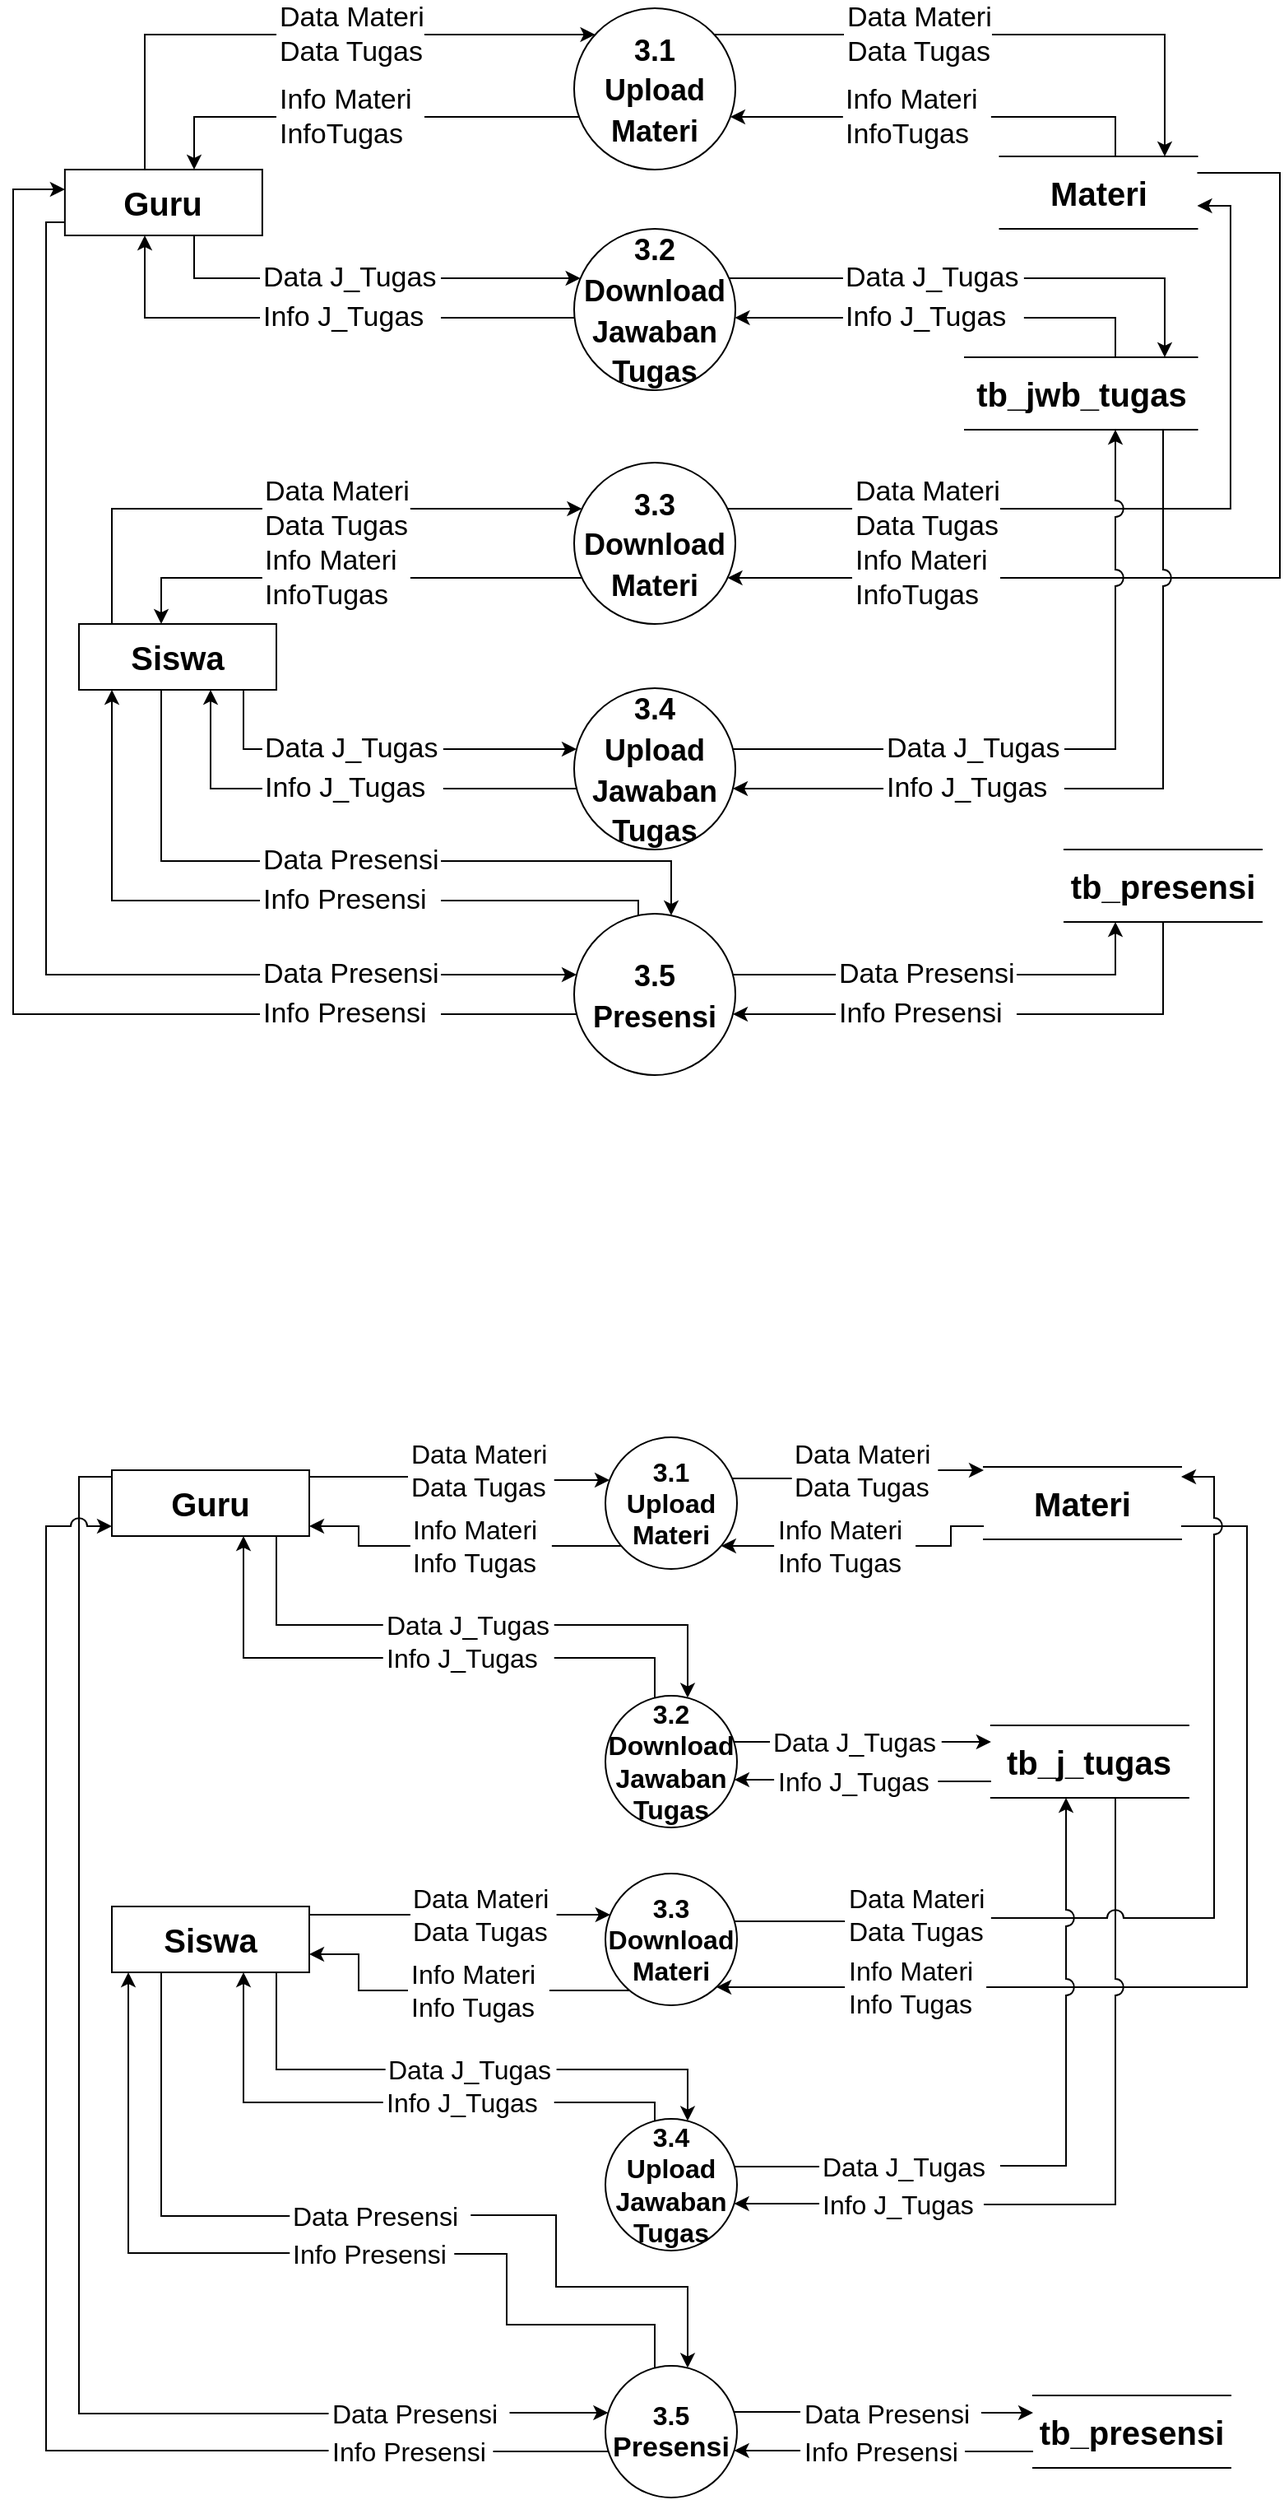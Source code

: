 <mxfile version="14.1.8" type="device"><diagram id="_2abCF6my7E3k3A9Crwq" name="Page-1"><mxGraphModel dx="2844" dy="-240" grid="1" gridSize="10" guides="1" tooltips="1" connect="1" arrows="1" fold="1" page="1" pageScale="1" pageWidth="1100" pageHeight="850" math="0" shadow="0"><root><mxCell id="0"/><mxCell id="1" parent="0"/><mxCell id="NS868EATc8DnrSCOBnmO-6" style="edgeStyle=orthogonalEdgeStyle;rounded=0;orthogonalLoop=1;jettySize=auto;html=1;endArrow=none;endFill=0;" edge="1" parent="1" source="fs54GwcbBL-ie05BqDMV-1" target="NS868EATc8DnrSCOBnmO-5"><mxGeometry relative="1" as="geometry"><Array as="points"><mxPoint x="240" y="1776"/></Array></mxGeometry></mxCell><mxCell id="NS868EATc8DnrSCOBnmO-12" style="edgeStyle=orthogonalEdgeStyle;rounded=0;orthogonalLoop=1;jettySize=auto;html=1;endArrow=none;endFill=0;" edge="1" parent="1" source="fs54GwcbBL-ie05BqDMV-1" target="NS868EATc8DnrSCOBnmO-11"><mxGeometry relative="1" as="geometry"><Array as="points"><mxPoint x="270" y="1924"/></Array></mxGeometry></mxCell><mxCell id="NS868EATc8DnrSCOBnmO-49" style="edgeStyle=orthogonalEdgeStyle;rounded=0;orthogonalLoop=1;jettySize=auto;html=1;endArrow=none;endFill=0;" edge="1" parent="1" source="fs54GwcbBL-ie05BqDMV-1" target="NS868EATc8DnrSCOBnmO-47"><mxGeometry relative="1" as="geometry"><Array as="points"><mxPoint x="180" y="1890"/><mxPoint x="180" y="2347"/></Array></mxGeometry></mxCell><mxCell id="fs54GwcbBL-ie05BqDMV-1" value="&lt;font style=&quot;font-size: 20px&quot;&gt;&lt;b&gt;Guru&lt;/b&gt;&lt;/font&gt;" style="rounded=0;whiteSpace=wrap;html=1;" parent="1" vertex="1"><mxGeometry x="191.44" y="1858" width="120" height="40" as="geometry"/></mxCell><mxCell id="NS868EATc8DnrSCOBnmO-37" style="edgeStyle=orthogonalEdgeStyle;rounded=0;orthogonalLoop=1;jettySize=auto;html=1;endArrow=none;endFill=0;" edge="1" parent="1" source="fs54GwcbBL-ie05BqDMV-2" target="NS868EATc8DnrSCOBnmO-35"><mxGeometry relative="1" as="geometry"><Array as="points"><mxPoint x="220" y="2064"/></Array></mxGeometry></mxCell><mxCell id="NS868EATc8DnrSCOBnmO-43" style="edgeStyle=orthogonalEdgeStyle;rounded=0;orthogonalLoop=1;jettySize=auto;html=1;endArrow=none;endFill=0;" edge="1" parent="1" source="fs54GwcbBL-ie05BqDMV-2" target="NS868EATc8DnrSCOBnmO-42"><mxGeometry relative="1" as="geometry"><Array as="points"><mxPoint x="300" y="2210"/></Array></mxGeometry></mxCell><mxCell id="NS868EATc8DnrSCOBnmO-71" style="edgeStyle=orthogonalEdgeStyle;rounded=0;jumpStyle=arc;jumpSize=10;orthogonalLoop=1;jettySize=auto;html=1;endArrow=none;endFill=0;" edge="1" parent="1" source="fs54GwcbBL-ie05BqDMV-2" target="NS868EATc8DnrSCOBnmO-69"><mxGeometry relative="1" as="geometry"><Array as="points"><mxPoint x="250" y="2278"/></Array></mxGeometry></mxCell><mxCell id="fs54GwcbBL-ie05BqDMV-2" value="&lt;font style=&quot;font-size: 20px&quot;&gt;&lt;b&gt;Siswa&lt;/b&gt;&lt;/font&gt;" style="rounded=0;whiteSpace=wrap;html=1;" parent="1" vertex="1"><mxGeometry x="200" y="2134" width="120" height="40" as="geometry"/></mxCell><mxCell id="NS868EATc8DnrSCOBnmO-21" style="edgeStyle=orthogonalEdgeStyle;rounded=0;orthogonalLoop=1;jettySize=auto;html=1;endArrow=none;endFill=0;" edge="1" parent="1" source="fs54GwcbBL-ie05BqDMV-3" target="NS868EATc8DnrSCOBnmO-18"><mxGeometry relative="1" as="geometry"><Array as="points"><mxPoint x="830" y="1826"/></Array></mxGeometry></mxCell><mxCell id="NS868EATc8DnrSCOBnmO-33" style="edgeStyle=orthogonalEdgeStyle;rounded=0;orthogonalLoop=1;jettySize=auto;html=1;endArrow=none;endFill=0;" edge="1" parent="1" source="fs54GwcbBL-ie05BqDMV-3" target="NS868EATc8DnrSCOBnmO-30"><mxGeometry relative="1" as="geometry"><Array as="points"><mxPoint x="930" y="1860"/><mxPoint x="930" y="2106"/></Array></mxGeometry></mxCell><mxCell id="fs54GwcbBL-ie05BqDMV-3" value="&lt;b&gt;Materi&lt;/b&gt;" style="shape=partialRectangle;whiteSpace=wrap;html=1;left=0;right=0;fillColor=none;fontSize=20;" parent="1" vertex="1"><mxGeometry x="759.75" y="1850" width="120" height="44" as="geometry"/></mxCell><mxCell id="NS868EATc8DnrSCOBnmO-61" style="edgeStyle=orthogonalEdgeStyle;rounded=0;orthogonalLoop=1;jettySize=auto;html=1;endArrow=none;endFill=0;" edge="1" parent="1" source="fs54GwcbBL-ie05BqDMV-4" target="NS868EATc8DnrSCOBnmO-55"><mxGeometry relative="1" as="geometry"><Array as="points"><mxPoint x="859" y="2371"/></Array></mxGeometry></mxCell><mxCell id="fs54GwcbBL-ie05BqDMV-4" value="&lt;b&gt;tb_presensi&lt;/b&gt;" style="shape=partialRectangle;whiteSpace=wrap;html=1;left=0;right=0;fillColor=none;fontSize=20;" parent="1" vertex="1"><mxGeometry x="798.99" y="2271" width="120" height="44" as="geometry"/></mxCell><mxCell id="NS868EATc8DnrSCOBnmO-27" style="edgeStyle=orthogonalEdgeStyle;rounded=0;orthogonalLoop=1;jettySize=auto;html=1;endArrow=none;endFill=0;" edge="1" parent="1" source="fs54GwcbBL-ie05BqDMV-5" target="NS868EATc8DnrSCOBnmO-24"><mxGeometry relative="1" as="geometry"><Array as="points"><mxPoint x="830" y="1948"/></Array></mxGeometry></mxCell><mxCell id="NS868EATc8DnrSCOBnmO-68" style="edgeStyle=orthogonalEdgeStyle;rounded=0;jumpStyle=arc;jumpSize=10;orthogonalLoop=1;jettySize=auto;html=1;endArrow=none;endFill=0;" edge="1" parent="1" source="fs54GwcbBL-ie05BqDMV-5" target="NS868EATc8DnrSCOBnmO-64"><mxGeometry relative="1" as="geometry"><Array as="points"><mxPoint x="859" y="2234"/></Array></mxGeometry></mxCell><mxCell id="fs54GwcbBL-ie05BqDMV-5" value="&lt;b&gt;tb_jwb_tugas&lt;/b&gt;" style="shape=partialRectangle;whiteSpace=wrap;html=1;left=0;right=0;fillColor=none;fontSize=20;" parent="1" vertex="1"><mxGeometry x="738.5" y="1972" width="141.25" height="44" as="geometry"/></mxCell><mxCell id="NS868EATc8DnrSCOBnmO-9" style="edgeStyle=orthogonalEdgeStyle;rounded=0;orthogonalLoop=1;jettySize=auto;html=1;endArrow=none;endFill=0;" edge="1" parent="1" source="fs54GwcbBL-ie05BqDMV-7" target="NS868EATc8DnrSCOBnmO-8"><mxGeometry relative="1" as="geometry"><Array as="points"><mxPoint x="480" y="1826"/><mxPoint x="480" y="1826"/></Array></mxGeometry></mxCell><mxCell id="NS868EATc8DnrSCOBnmO-19" style="edgeStyle=orthogonalEdgeStyle;rounded=0;orthogonalLoop=1;jettySize=auto;html=1;endArrow=none;endFill=0;" edge="1" parent="1" source="fs54GwcbBL-ie05BqDMV-7" target="NS868EATc8DnrSCOBnmO-17"><mxGeometry relative="1" as="geometry"><Array as="points"><mxPoint x="610" y="1776"/><mxPoint x="610" y="1776"/></Array></mxGeometry></mxCell><mxCell id="fs54GwcbBL-ie05BqDMV-7" value="&lt;font style=&quot;font-size: 18px&quot;&gt;&lt;b&gt;3.1&lt;br&gt;Upload Materi&lt;/b&gt;&lt;br&gt;&lt;/font&gt;" style="ellipse;whiteSpace=wrap;html=1;aspect=fixed;fontSize=20;" parent="1" vertex="1"><mxGeometry x="501" y="1760" width="98" height="98" as="geometry"/></mxCell><mxCell id="zsSIS-8mknMQ_jnwocei-49" style="edgeStyle=orthogonalEdgeStyle;rounded=0;orthogonalLoop=1;jettySize=auto;html=1;endArrow=none;endFill=0;" parent="1" source="zsSIS-8mknMQ_jnwocei-2" target="zsSIS-8mknMQ_jnwocei-47" edge="1"><mxGeometry relative="1" as="geometry"><Array as="points"><mxPoint x="370" y="2652"/><mxPoint x="370" y="2652"/></Array></mxGeometry></mxCell><mxCell id="zsSIS-8mknMQ_jnwocei-65" style="edgeStyle=orthogonalEdgeStyle;rounded=0;orthogonalLoop=1;jettySize=auto;html=1;endArrow=none;endFill=0;" parent="1" source="zsSIS-8mknMQ_jnwocei-2" target="zsSIS-8mknMQ_jnwocei-63" edge="1"><mxGeometry relative="1" as="geometry"><Array as="points"><mxPoint x="320" y="2742"/></Array></mxGeometry></mxCell><mxCell id="zsSIS-8mknMQ_jnwocei-109" style="edgeStyle=orthogonalEdgeStyle;rounded=0;jumpStyle=arc;jumpSize=10;orthogonalLoop=1;jettySize=auto;html=1;endArrow=none;endFill=0;" parent="1" source="zsSIS-8mknMQ_jnwocei-2" target="zsSIS-8mknMQ_jnwocei-104" edge="1"><mxGeometry relative="1" as="geometry"><Array as="points"><mxPoint x="200" y="2652"/><mxPoint x="200" y="3221"/></Array></mxGeometry></mxCell><mxCell id="zsSIS-8mknMQ_jnwocei-2" value="&lt;font style=&quot;font-size: 20px&quot;&gt;&lt;b&gt;Guru&lt;/b&gt;&lt;/font&gt;" style="rounded=0;whiteSpace=wrap;html=1;" parent="1" vertex="1"><mxGeometry x="220" y="2648" width="120" height="40" as="geometry"/></mxCell><mxCell id="zsSIS-8mknMQ_jnwocei-73" style="edgeStyle=orthogonalEdgeStyle;rounded=0;orthogonalLoop=1;jettySize=auto;html=1;endArrow=none;endFill=0;" parent="1" source="zsSIS-8mknMQ_jnwocei-4" target="zsSIS-8mknMQ_jnwocei-71" edge="1"><mxGeometry relative="1" as="geometry"><Array as="points"><mxPoint x="370" y="2918"/><mxPoint x="370" y="2918"/></Array></mxGeometry></mxCell><mxCell id="zsSIS-8mknMQ_jnwocei-82" style="edgeStyle=orthogonalEdgeStyle;rounded=0;orthogonalLoop=1;jettySize=auto;html=1;endArrow=none;endFill=0;" parent="1" source="zsSIS-8mknMQ_jnwocei-4" target="zsSIS-8mknMQ_jnwocei-80" edge="1"><mxGeometry relative="1" as="geometry"><Array as="points"><mxPoint x="320" y="3012"/></Array></mxGeometry></mxCell><mxCell id="zsSIS-8mknMQ_jnwocei-102" style="edgeStyle=orthogonalEdgeStyle;rounded=0;jumpStyle=arc;jumpSize=10;orthogonalLoop=1;jettySize=auto;html=1;endArrow=none;endFill=0;" parent="1" source="zsSIS-8mknMQ_jnwocei-4" target="zsSIS-8mknMQ_jnwocei-35" edge="1"><mxGeometry relative="1" as="geometry"><Array as="points"><mxPoint x="250" y="3101"/></Array></mxGeometry></mxCell><mxCell id="zsSIS-8mknMQ_jnwocei-4" value="&lt;font style=&quot;font-size: 20px&quot;&gt;&lt;b&gt;Siswa&lt;/b&gt;&lt;/font&gt;" style="rounded=0;whiteSpace=wrap;html=1;" parent="1" vertex="1"><mxGeometry x="220" y="2913" width="120" height="40" as="geometry"/></mxCell><mxCell id="zsSIS-8mknMQ_jnwocei-57" style="edgeStyle=orthogonalEdgeStyle;rounded=0;orthogonalLoop=1;jettySize=auto;html=1;endArrow=none;endFill=0;" parent="1" source="zsSIS-8mknMQ_jnwocei-6" target="zsSIS-8mknMQ_jnwocei-54" edge="1"><mxGeometry relative="1" as="geometry"><Array as="points"><mxPoint x="730" y="2682"/><mxPoint x="730" y="2694"/></Array></mxGeometry></mxCell><mxCell id="zsSIS-8mknMQ_jnwocei-89" style="edgeStyle=orthogonalEdgeStyle;rounded=0;jumpStyle=arc;orthogonalLoop=1;jettySize=auto;html=1;endArrow=none;endFill=0;" parent="1" source="zsSIS-8mknMQ_jnwocei-6" target="zsSIS-8mknMQ_jnwocei-79" edge="1"><mxGeometry relative="1" as="geometry"><Array as="points"><mxPoint x="910" y="2682"/><mxPoint x="910" y="2962"/></Array></mxGeometry></mxCell><mxCell id="zsSIS-8mknMQ_jnwocei-6" value="&lt;b&gt;Materi&lt;/b&gt;" style="shape=partialRectangle;whiteSpace=wrap;html=1;left=0;right=0;fillColor=none;fontSize=20;" parent="1" vertex="1"><mxGeometry x="750" y="2646" width="120" height="44" as="geometry"/></mxCell><mxCell id="zsSIS-8mknMQ_jnwocei-115" style="edgeStyle=orthogonalEdgeStyle;rounded=0;jumpStyle=arc;jumpSize=10;orthogonalLoop=1;jettySize=auto;html=1;endArrow=none;endFill=0;" parent="1" source="zsSIS-8mknMQ_jnwocei-7" target="zsSIS-8mknMQ_jnwocei-112" edge="1"><mxGeometry relative="1" as="geometry"><Array as="points"><mxPoint x="770" y="3244"/><mxPoint x="770" y="3244"/></Array></mxGeometry></mxCell><mxCell id="zsSIS-8mknMQ_jnwocei-7" value="&lt;b&gt;tb_presensi&lt;/b&gt;" style="shape=partialRectangle;whiteSpace=wrap;html=1;left=0;right=0;fillColor=none;fontSize=20;" parent="1" vertex="1"><mxGeometry x="780" y="3210" width="120" height="44" as="geometry"/></mxCell><mxCell id="zsSIS-8mknMQ_jnwocei-70" style="edgeStyle=orthogonalEdgeStyle;rounded=0;orthogonalLoop=1;jettySize=auto;html=1;endArrow=none;endFill=0;" parent="1" source="zsSIS-8mknMQ_jnwocei-9" target="zsSIS-8mknMQ_jnwocei-37" edge="1"><mxGeometry relative="1" as="geometry"><Array as="points"><mxPoint x="750" y="2837"/><mxPoint x="750" y="2837"/></Array></mxGeometry></mxCell><mxCell id="zsSIS-8mknMQ_jnwocei-96" style="edgeStyle=orthogonalEdgeStyle;rounded=0;jumpStyle=arc;orthogonalLoop=1;jettySize=auto;html=1;jumpSize=10;endArrow=none;endFill=0;" parent="1" source="zsSIS-8mknMQ_jnwocei-9" target="zsSIS-8mknMQ_jnwocei-91" edge="1"><mxGeometry relative="1" as="geometry"><Array as="points"><mxPoint x="830" y="3094"/></Array></mxGeometry></mxCell><mxCell id="zsSIS-8mknMQ_jnwocei-9" value="&lt;b&gt;tb_j_tugas&lt;/b&gt;" style="shape=partialRectangle;whiteSpace=wrap;html=1;left=0;right=0;fillColor=none;fontSize=20;" parent="1" vertex="1"><mxGeometry x="754.43" y="2803" width="120" height="44" as="geometry"/></mxCell><mxCell id="zsSIS-8mknMQ_jnwocei-60" style="edgeStyle=orthogonalEdgeStyle;rounded=0;orthogonalLoop=1;jettySize=auto;html=1;" parent="1" source="zsSIS-8mknMQ_jnwocei-27" target="zsSIS-8mknMQ_jnwocei-9" edge="1"><mxGeometry relative="1" as="geometry"><Array as="points"><mxPoint x="750" y="2813"/><mxPoint x="750" y="2813"/></Array></mxGeometry></mxCell><mxCell id="zsSIS-8mknMQ_jnwocei-27" value="&lt;font style=&quot;font-size: 16px&quot;&gt;Data J_Tugas&lt;br&gt;&lt;/font&gt;" style="text;html=1;strokeColor=none;fillColor=none;align=left;verticalAlign=middle;whiteSpace=wrap;rounded=0;" parent="1" vertex="1"><mxGeometry x="620.37" y="2803" width="104" height="20" as="geometry"/></mxCell><mxCell id="zsSIS-8mknMQ_jnwocei-103" style="edgeStyle=orthogonalEdgeStyle;rounded=0;jumpStyle=arc;jumpSize=10;orthogonalLoop=1;jettySize=auto;html=1;" parent="1" source="zsSIS-8mknMQ_jnwocei-30" target="zsSIS-8mknMQ_jnwocei-4" edge="1"><mxGeometry relative="1" as="geometry"><Array as="points"><mxPoint x="230" y="3124"/></Array></mxGeometry></mxCell><mxCell id="zsSIS-8mknMQ_jnwocei-30" value="&lt;font style=&quot;font-size: 16px&quot;&gt;Info Presensi&lt;br&gt;&lt;/font&gt;" style="text;html=1;strokeColor=none;fillColor=none;align=left;verticalAlign=middle;whiteSpace=wrap;rounded=0;" parent="1" vertex="1"><mxGeometry x="328.13" y="3108.5" width="100" height="30" as="geometry"/></mxCell><mxCell id="zsSIS-8mknMQ_jnwocei-98" style="edgeStyle=orthogonalEdgeStyle;rounded=0;jumpStyle=arc;jumpSize=10;orthogonalLoop=1;jettySize=auto;html=1;" parent="1" source="zsSIS-8mknMQ_jnwocei-35" target="zsSIS-8mknMQ_jnwocei-46" edge="1"><mxGeometry relative="1" as="geometry"><Array as="points"><mxPoint x="490" y="3101"/><mxPoint x="490" y="3144"/><mxPoint x="570" y="3144"/></Array></mxGeometry></mxCell><mxCell id="zsSIS-8mknMQ_jnwocei-35" value="&lt;font style=&quot;font-size: 16px&quot;&gt;Data Presensi&lt;br&gt;&lt;/font&gt;" style="text;html=1;strokeColor=none;fillColor=none;align=left;verticalAlign=middle;whiteSpace=wrap;rounded=0;" parent="1" vertex="1"><mxGeometry x="328.13" y="3085.5" width="110" height="30" as="geometry"/></mxCell><mxCell id="zsSIS-8mknMQ_jnwocei-69" style="edgeStyle=orthogonalEdgeStyle;rounded=0;orthogonalLoop=1;jettySize=auto;html=1;" parent="1" source="zsSIS-8mknMQ_jnwocei-37" target="zsSIS-8mknMQ_jnwocei-43" edge="1"><mxGeometry relative="1" as="geometry"><Array as="points"><mxPoint x="620" y="2836"/><mxPoint x="620" y="2836"/></Array></mxGeometry></mxCell><mxCell id="zsSIS-8mknMQ_jnwocei-37" value="&lt;font style=&quot;font-size: 16px&quot;&gt;Info J_Tugas&lt;br&gt;&lt;/font&gt;" style="text;html=1;strokeColor=none;fillColor=none;align=left;verticalAlign=middle;whiteSpace=wrap;rounded=0;" parent="1" vertex="1"><mxGeometry x="622.56" y="2827" width="99.63" height="20" as="geometry"/></mxCell><mxCell id="zsSIS-8mknMQ_jnwocei-51" style="edgeStyle=orthogonalEdgeStyle;rounded=0;orthogonalLoop=1;jettySize=auto;html=1;endArrow=none;endFill=0;" parent="1" source="zsSIS-8mknMQ_jnwocei-39" target="zsSIS-8mknMQ_jnwocei-48" edge="1"><mxGeometry relative="1" as="geometry"><Array as="points"><mxPoint x="500" y="2694"/><mxPoint x="500" y="2694"/></Array></mxGeometry></mxCell><mxCell id="zsSIS-8mknMQ_jnwocei-55" style="edgeStyle=orthogonalEdgeStyle;rounded=0;orthogonalLoop=1;jettySize=auto;html=1;endArrow=none;endFill=0;" parent="1" source="zsSIS-8mknMQ_jnwocei-39" target="zsSIS-8mknMQ_jnwocei-53" edge="1"><mxGeometry relative="1" as="geometry"><Array as="points"><mxPoint x="630" y="2653"/><mxPoint x="630" y="2653"/></Array></mxGeometry></mxCell><mxCell id="zsSIS-8mknMQ_jnwocei-39" value="&lt;span style=&quot;font-size: 16px&quot;&gt;&lt;b&gt;3.1&lt;br&gt;Upload&lt;br&gt;Materi&lt;/b&gt;&lt;/span&gt;" style="ellipse;whiteSpace=wrap;html=1;aspect=fixed;" parent="1" vertex="1"><mxGeometry x="520" y="2628" width="80" height="80" as="geometry"/></mxCell><mxCell id="zsSIS-8mknMQ_jnwocei-59" style="edgeStyle=orthogonalEdgeStyle;rounded=0;orthogonalLoop=1;jettySize=auto;html=1;endArrow=none;endFill=0;" parent="1" source="zsSIS-8mknMQ_jnwocei-43" target="zsSIS-8mknMQ_jnwocei-27" edge="1"><mxGeometry relative="1" as="geometry"><Array as="points"><mxPoint x="620" y="2813"/><mxPoint x="620" y="2813"/></Array></mxGeometry></mxCell><mxCell id="zsSIS-8mknMQ_jnwocei-67" style="edgeStyle=orthogonalEdgeStyle;rounded=0;orthogonalLoop=1;jettySize=auto;html=1;endArrow=none;endFill=0;" parent="1" source="zsSIS-8mknMQ_jnwocei-43" target="zsSIS-8mknMQ_jnwocei-64" edge="1"><mxGeometry relative="1" as="geometry"><Array as="points"><mxPoint x="550" y="2762"/></Array></mxGeometry></mxCell><mxCell id="zsSIS-8mknMQ_jnwocei-43" value="&lt;span style=&quot;font-size: 16px&quot;&gt;&lt;b&gt;3.2&lt;br&gt;Download Jawaban Tugas&lt;br&gt;&lt;/b&gt;&lt;/span&gt;" style="ellipse;whiteSpace=wrap;html=1;aspect=fixed;" parent="1" vertex="1"><mxGeometry x="520" y="2785" width="80" height="80" as="geometry"/></mxCell><mxCell id="zsSIS-8mknMQ_jnwocei-76" style="edgeStyle=orthogonalEdgeStyle;rounded=0;orthogonalLoop=1;jettySize=auto;html=1;endArrow=none;endFill=0;" parent="1" source="zsSIS-8mknMQ_jnwocei-44" target="zsSIS-8mknMQ_jnwocei-72" edge="1"><mxGeometry relative="1" as="geometry"><Array as="points"><mxPoint x="510" y="2964"/><mxPoint x="510" y="2964"/></Array></mxGeometry></mxCell><mxCell id="zsSIS-8mknMQ_jnwocei-86" style="edgeStyle=orthogonalEdgeStyle;rounded=0;orthogonalLoop=1;jettySize=auto;html=1;jumpStyle=arc;endArrow=none;endFill=0;" parent="1" source="zsSIS-8mknMQ_jnwocei-44" target="zsSIS-8mknMQ_jnwocei-78" edge="1"><mxGeometry relative="1" as="geometry"><Array as="points"><mxPoint x="630" y="2922"/><mxPoint x="630" y="2922"/></Array></mxGeometry></mxCell><mxCell id="zsSIS-8mknMQ_jnwocei-44" value="&lt;span style=&quot;font-size: 16px&quot;&gt;&lt;b&gt;3.3&lt;br&gt;Download&lt;br&gt;Materi&lt;/b&gt;&lt;/span&gt;" style="ellipse;whiteSpace=wrap;html=1;aspect=fixed;" parent="1" vertex="1"><mxGeometry x="520" y="2893" width="80" height="80" as="geometry"/></mxCell><mxCell id="zsSIS-8mknMQ_jnwocei-84" style="edgeStyle=orthogonalEdgeStyle;rounded=0;orthogonalLoop=1;jettySize=auto;html=1;endArrow=none;endFill=0;" parent="1" source="zsSIS-8mknMQ_jnwocei-45" target="zsSIS-8mknMQ_jnwocei-81" edge="1"><mxGeometry relative="1" as="geometry"><Array as="points"><mxPoint x="550" y="3032"/></Array></mxGeometry></mxCell><mxCell id="zsSIS-8mknMQ_jnwocei-93" style="edgeStyle=orthogonalEdgeStyle;rounded=0;jumpStyle=arc;orthogonalLoop=1;jettySize=auto;html=1;endArrow=none;endFill=0;" parent="1" source="zsSIS-8mknMQ_jnwocei-45" target="zsSIS-8mknMQ_jnwocei-90" edge="1"><mxGeometry relative="1" as="geometry"><Array as="points"><mxPoint x="610" y="3071"/><mxPoint x="610" y="3071"/></Array></mxGeometry></mxCell><mxCell id="zsSIS-8mknMQ_jnwocei-45" value="&lt;span style=&quot;font-size: 16px&quot;&gt;&lt;b&gt;3.4&lt;br&gt;Upload Jawaban Tugas&lt;br&gt;&lt;/b&gt;&lt;/span&gt;" style="ellipse;whiteSpace=wrap;html=1;aspect=fixed;" parent="1" vertex="1"><mxGeometry x="520" y="3042" width="80" height="80" as="geometry"/></mxCell><mxCell id="zsSIS-8mknMQ_jnwocei-97" style="edgeStyle=orthogonalEdgeStyle;rounded=0;jumpStyle=arc;jumpSize=10;orthogonalLoop=1;jettySize=auto;html=1;endArrow=none;endFill=0;" parent="1" source="zsSIS-8mknMQ_jnwocei-46" target="zsSIS-8mknMQ_jnwocei-30" edge="1"><mxGeometry relative="1" as="geometry"><Array as="points"><mxPoint x="550" y="3167"/><mxPoint x="460" y="3167"/><mxPoint x="460" y="3124"/></Array></mxGeometry></mxCell><mxCell id="zsSIS-8mknMQ_jnwocei-107" style="edgeStyle=orthogonalEdgeStyle;rounded=0;jumpStyle=arc;jumpSize=10;orthogonalLoop=1;jettySize=auto;html=1;endArrow=none;endFill=0;" parent="1" source="zsSIS-8mknMQ_jnwocei-46" target="zsSIS-8mknMQ_jnwocei-105" edge="1"><mxGeometry relative="1" as="geometry"><Array as="points"><mxPoint x="500" y="3244"/><mxPoint x="500" y="3244"/></Array></mxGeometry></mxCell><mxCell id="zsSIS-8mknMQ_jnwocei-113" style="edgeStyle=orthogonalEdgeStyle;rounded=0;jumpStyle=arc;jumpSize=10;orthogonalLoop=1;jettySize=auto;html=1;endArrow=none;endFill=0;" parent="1" source="zsSIS-8mknMQ_jnwocei-46" target="zsSIS-8mknMQ_jnwocei-111" edge="1"><mxGeometry relative="1" as="geometry"><Array as="points"><mxPoint x="610" y="3220"/><mxPoint x="610" y="3220"/></Array></mxGeometry></mxCell><mxCell id="zsSIS-8mknMQ_jnwocei-46" value="&lt;b&gt;&lt;span style=&quot;font-size: 16px&quot;&gt;3.5&lt;/span&gt;&lt;br&gt;&lt;font style=&quot;font-size: 17px&quot;&gt;Presensi&lt;/font&gt;&lt;br&gt;&lt;/b&gt;" style="ellipse;whiteSpace=wrap;html=1;aspect=fixed;" parent="1" vertex="1"><mxGeometry x="520" y="3192" width="80" height="80" as="geometry"/></mxCell><mxCell id="zsSIS-8mknMQ_jnwocei-50" style="edgeStyle=orthogonalEdgeStyle;rounded=0;orthogonalLoop=1;jettySize=auto;html=1;" parent="1" source="zsSIS-8mknMQ_jnwocei-47" target="zsSIS-8mknMQ_jnwocei-39" edge="1"><mxGeometry relative="1" as="geometry"><Array as="points"><mxPoint x="500" y="2654"/><mxPoint x="500" y="2654"/></Array></mxGeometry></mxCell><mxCell id="zsSIS-8mknMQ_jnwocei-47" value="&lt;font style=&quot;font-size: 16px&quot;&gt;Data Materi&lt;br&gt;Data Tugas&lt;br&gt;&lt;/font&gt;" style="text;html=1;strokeColor=none;fillColor=none;align=left;verticalAlign=middle;whiteSpace=wrap;rounded=0;" parent="1" vertex="1"><mxGeometry x="400" y="2628" width="88.87" height="40" as="geometry"/></mxCell><mxCell id="zsSIS-8mknMQ_jnwocei-52" style="edgeStyle=orthogonalEdgeStyle;rounded=0;orthogonalLoop=1;jettySize=auto;html=1;" parent="1" source="zsSIS-8mknMQ_jnwocei-48" target="zsSIS-8mknMQ_jnwocei-2" edge="1"><mxGeometry relative="1" as="geometry"><Array as="points"><mxPoint x="370" y="2694"/><mxPoint x="370" y="2682"/></Array></mxGeometry></mxCell><mxCell id="zsSIS-8mknMQ_jnwocei-48" value="&lt;font style=&quot;font-size: 16px&quot;&gt;Info Materi&lt;br&gt;Info&amp;nbsp;Tugas&lt;br&gt;&lt;/font&gt;" style="text;html=1;strokeColor=none;fillColor=none;align=left;verticalAlign=middle;whiteSpace=wrap;rounded=0;" parent="1" vertex="1"><mxGeometry x="401.44" y="2674" width="86" height="40" as="geometry"/></mxCell><mxCell id="zsSIS-8mknMQ_jnwocei-56" style="edgeStyle=orthogonalEdgeStyle;rounded=0;orthogonalLoop=1;jettySize=auto;html=1;" parent="1" source="zsSIS-8mknMQ_jnwocei-53" target="zsSIS-8mknMQ_jnwocei-6" edge="1"><mxGeometry relative="1" as="geometry"><Array as="points"><mxPoint x="750" y="2653"/><mxPoint x="750" y="2653"/></Array></mxGeometry></mxCell><mxCell id="zsSIS-8mknMQ_jnwocei-53" value="&lt;font style=&quot;font-size: 16px&quot;&gt;Data Materi&lt;br&gt;Data Tugas&lt;br&gt;&lt;/font&gt;" style="text;html=1;strokeColor=none;fillColor=none;align=left;verticalAlign=middle;whiteSpace=wrap;rounded=0;" parent="1" vertex="1"><mxGeometry x="633.32" y="2628" width="88.87" height="40" as="geometry"/></mxCell><mxCell id="zsSIS-8mknMQ_jnwocei-58" style="edgeStyle=orthogonalEdgeStyle;rounded=0;orthogonalLoop=1;jettySize=auto;html=1;" parent="1" source="zsSIS-8mknMQ_jnwocei-54" target="zsSIS-8mknMQ_jnwocei-39" edge="1"><mxGeometry relative="1" as="geometry"><Array as="points"><mxPoint x="620" y="2694"/><mxPoint x="620" y="2694"/></Array></mxGeometry></mxCell><mxCell id="zsSIS-8mknMQ_jnwocei-54" value="&lt;font style=&quot;font-size: 16px&quot;&gt;Info Materi&lt;br&gt;Info&amp;nbsp;Tugas&lt;br&gt;&lt;/font&gt;" style="text;html=1;strokeColor=none;fillColor=none;align=left;verticalAlign=middle;whiteSpace=wrap;rounded=0;" parent="1" vertex="1"><mxGeometry x="622.56" y="2674" width="86" height="40" as="geometry"/></mxCell><mxCell id="zsSIS-8mknMQ_jnwocei-66" style="edgeStyle=orthogonalEdgeStyle;rounded=0;orthogonalLoop=1;jettySize=auto;html=1;" parent="1" source="zsSIS-8mknMQ_jnwocei-63" target="zsSIS-8mknMQ_jnwocei-43" edge="1"><mxGeometry relative="1" as="geometry"><Array as="points"><mxPoint x="570" y="2742"/></Array></mxGeometry></mxCell><mxCell id="zsSIS-8mknMQ_jnwocei-63" value="&lt;font style=&quot;font-size: 16px&quot;&gt;Data J_Tugas&lt;br&gt;&lt;/font&gt;" style="text;html=1;strokeColor=none;fillColor=none;align=left;verticalAlign=middle;whiteSpace=wrap;rounded=0;" parent="1" vertex="1"><mxGeometry x="384.87" y="2732" width="104" height="20" as="geometry"/></mxCell><mxCell id="zsSIS-8mknMQ_jnwocei-68" style="edgeStyle=orthogonalEdgeStyle;rounded=0;orthogonalLoop=1;jettySize=auto;html=1;" parent="1" source="zsSIS-8mknMQ_jnwocei-64" target="zsSIS-8mknMQ_jnwocei-2" edge="1"><mxGeometry relative="1" as="geometry"><Array as="points"><mxPoint x="300" y="2762"/></Array></mxGeometry></mxCell><mxCell id="zsSIS-8mknMQ_jnwocei-64" value="&lt;font style=&quot;font-size: 16px&quot;&gt;Info J_Tugas&lt;br&gt;&lt;/font&gt;" style="text;html=1;strokeColor=none;fillColor=none;align=left;verticalAlign=middle;whiteSpace=wrap;rounded=0;" parent="1" vertex="1"><mxGeometry x="384.87" y="2752" width="104" height="20" as="geometry"/></mxCell><mxCell id="zsSIS-8mknMQ_jnwocei-74" style="edgeStyle=orthogonalEdgeStyle;rounded=0;orthogonalLoop=1;jettySize=auto;html=1;" parent="1" source="zsSIS-8mknMQ_jnwocei-71" target="zsSIS-8mknMQ_jnwocei-44" edge="1"><mxGeometry relative="1" as="geometry"><Array as="points"><mxPoint x="510" y="2918"/><mxPoint x="510" y="2918"/></Array></mxGeometry></mxCell><mxCell id="zsSIS-8mknMQ_jnwocei-71" value="&lt;font style=&quot;font-size: 16px&quot;&gt;Data Materi&lt;br&gt;Data Tugas&lt;br&gt;&lt;/font&gt;" style="text;html=1;strokeColor=none;fillColor=none;align=left;verticalAlign=middle;whiteSpace=wrap;rounded=0;" parent="1" vertex="1"><mxGeometry x="401.44" y="2898" width="88.87" height="40" as="geometry"/></mxCell><mxCell id="zsSIS-8mknMQ_jnwocei-77" style="edgeStyle=orthogonalEdgeStyle;rounded=0;orthogonalLoop=1;jettySize=auto;html=1;" parent="1" source="zsSIS-8mknMQ_jnwocei-72" target="zsSIS-8mknMQ_jnwocei-4" edge="1"><mxGeometry relative="1" as="geometry"><Array as="points"><mxPoint x="370" y="2964"/><mxPoint x="370" y="2942"/></Array></mxGeometry></mxCell><mxCell id="zsSIS-8mknMQ_jnwocei-72" value="&lt;font style=&quot;font-size: 16px&quot;&gt;Info Materi&lt;br&gt;Info&amp;nbsp;Tugas&lt;br&gt;&lt;/font&gt;" style="text;html=1;strokeColor=none;fillColor=none;align=left;verticalAlign=middle;whiteSpace=wrap;rounded=0;" parent="1" vertex="1"><mxGeometry x="400" y="2944" width="86" height="40" as="geometry"/></mxCell><mxCell id="zsSIS-8mknMQ_jnwocei-88" style="edgeStyle=orthogonalEdgeStyle;rounded=0;jumpStyle=arc;orthogonalLoop=1;jettySize=auto;html=1;jumpSize=10;" parent="1" source="zsSIS-8mknMQ_jnwocei-78" target="zsSIS-8mknMQ_jnwocei-6" edge="1"><mxGeometry relative="1" as="geometry"><Array as="points"><mxPoint x="890" y="2920"/><mxPoint x="890" y="2652"/></Array></mxGeometry></mxCell><mxCell id="zsSIS-8mknMQ_jnwocei-78" value="&lt;font style=&quot;font-size: 16px&quot;&gt;Data Materi&lt;br&gt;Data Tugas&lt;br&gt;&lt;/font&gt;" style="text;html=1;strokeColor=none;fillColor=none;align=left;verticalAlign=middle;whiteSpace=wrap;rounded=0;" parent="1" vertex="1"><mxGeometry x="665.56" y="2898" width="88.87" height="40" as="geometry"/></mxCell><mxCell id="zsSIS-8mknMQ_jnwocei-87" style="edgeStyle=orthogonalEdgeStyle;rounded=0;orthogonalLoop=1;jettySize=auto;html=1;" parent="1" source="zsSIS-8mknMQ_jnwocei-79" target="zsSIS-8mknMQ_jnwocei-44" edge="1"><mxGeometry relative="1" as="geometry"><Array as="points"><mxPoint x="620" y="2962"/><mxPoint x="620" y="2962"/></Array></mxGeometry></mxCell><mxCell id="zsSIS-8mknMQ_jnwocei-79" value="&lt;font style=&quot;font-size: 16px&quot;&gt;Info Materi&lt;br&gt;Info&amp;nbsp;Tugas&lt;br&gt;&lt;/font&gt;" style="text;html=1;strokeColor=none;fillColor=none;align=left;verticalAlign=middle;whiteSpace=wrap;rounded=0;" parent="1" vertex="1"><mxGeometry x="665.56" y="2942" width="86" height="40" as="geometry"/></mxCell><mxCell id="zsSIS-8mknMQ_jnwocei-83" style="edgeStyle=orthogonalEdgeStyle;rounded=0;orthogonalLoop=1;jettySize=auto;html=1;" parent="1" source="zsSIS-8mknMQ_jnwocei-80" target="zsSIS-8mknMQ_jnwocei-45" edge="1"><mxGeometry relative="1" as="geometry"><Array as="points"><mxPoint x="570" y="3012"/></Array></mxGeometry></mxCell><mxCell id="zsSIS-8mknMQ_jnwocei-80" value="&lt;font style=&quot;font-size: 16px&quot;&gt;Data J_Tugas&lt;br&gt;&lt;/font&gt;" style="text;html=1;strokeColor=none;fillColor=none;align=left;verticalAlign=middle;whiteSpace=wrap;rounded=0;" parent="1" vertex="1"><mxGeometry x="386.31" y="3002" width="104" height="20" as="geometry"/></mxCell><mxCell id="zsSIS-8mknMQ_jnwocei-85" style="edgeStyle=orthogonalEdgeStyle;rounded=0;orthogonalLoop=1;jettySize=auto;html=1;" parent="1" source="zsSIS-8mknMQ_jnwocei-81" target="zsSIS-8mknMQ_jnwocei-4" edge="1"><mxGeometry relative="1" as="geometry"><Array as="points"><mxPoint x="300" y="3032"/></Array></mxGeometry></mxCell><mxCell id="zsSIS-8mknMQ_jnwocei-81" value="&lt;font style=&quot;font-size: 16px&quot;&gt;Info J_Tugas&lt;br&gt;&lt;/font&gt;" style="text;html=1;strokeColor=none;fillColor=none;align=left;verticalAlign=middle;whiteSpace=wrap;rounded=0;" parent="1" vertex="1"><mxGeometry x="384.87" y="3022" width="104" height="20" as="geometry"/></mxCell><mxCell id="zsSIS-8mknMQ_jnwocei-95" style="edgeStyle=orthogonalEdgeStyle;rounded=0;jumpStyle=arc;orthogonalLoop=1;jettySize=auto;html=1;jumpSize=10;" parent="1" source="zsSIS-8mknMQ_jnwocei-90" target="zsSIS-8mknMQ_jnwocei-9" edge="1"><mxGeometry relative="1" as="geometry"><Array as="points"><mxPoint x="800" y="3071"/></Array></mxGeometry></mxCell><mxCell id="zsSIS-8mknMQ_jnwocei-90" value="&lt;font style=&quot;font-size: 16px&quot;&gt;Data J_Tugas&lt;br&gt;&lt;/font&gt;" style="text;html=1;strokeColor=none;fillColor=none;align=left;verticalAlign=middle;whiteSpace=wrap;rounded=0;" parent="1" vertex="1"><mxGeometry x="650" y="3055.5" width="110" height="30" as="geometry"/></mxCell><mxCell id="zsSIS-8mknMQ_jnwocei-94" style="edgeStyle=orthogonalEdgeStyle;rounded=0;jumpStyle=arc;orthogonalLoop=1;jettySize=auto;html=1;" parent="1" source="zsSIS-8mknMQ_jnwocei-91" target="zsSIS-8mknMQ_jnwocei-45" edge="1"><mxGeometry relative="1" as="geometry"><Array as="points"><mxPoint x="610" y="3094"/><mxPoint x="610" y="3094"/></Array></mxGeometry></mxCell><mxCell id="zsSIS-8mknMQ_jnwocei-91" value="&lt;font style=&quot;font-size: 16px&quot;&gt;Info J_Tugas&lt;br&gt;&lt;/font&gt;" style="text;html=1;strokeColor=none;fillColor=none;align=left;verticalAlign=middle;whiteSpace=wrap;rounded=0;" parent="1" vertex="1"><mxGeometry x="650" y="3078.5" width="100" height="30" as="geometry"/></mxCell><mxCell id="zsSIS-8mknMQ_jnwocei-106" style="edgeStyle=orthogonalEdgeStyle;rounded=0;jumpStyle=arc;jumpSize=10;orthogonalLoop=1;jettySize=auto;html=1;" parent="1" source="zsSIS-8mknMQ_jnwocei-104" target="zsSIS-8mknMQ_jnwocei-46" edge="1"><mxGeometry relative="1" as="geometry"><Array as="points"><mxPoint x="510" y="3221"/><mxPoint x="510" y="3221"/></Array></mxGeometry></mxCell><mxCell id="zsSIS-8mknMQ_jnwocei-104" value="&lt;font style=&quot;font-size: 16px&quot;&gt;Data Presensi&lt;br&gt;&lt;/font&gt;" style="text;html=1;strokeColor=none;fillColor=none;align=left;verticalAlign=middle;whiteSpace=wrap;rounded=0;" parent="1" vertex="1"><mxGeometry x="351.75" y="3205.5" width="110" height="30" as="geometry"/></mxCell><mxCell id="zsSIS-8mknMQ_jnwocei-110" style="edgeStyle=orthogonalEdgeStyle;rounded=0;jumpStyle=arc;jumpSize=10;orthogonalLoop=1;jettySize=auto;html=1;" parent="1" source="zsSIS-8mknMQ_jnwocei-105" target="zsSIS-8mknMQ_jnwocei-2" edge="1"><mxGeometry relative="1" as="geometry"><Array as="points"><mxPoint x="180" y="3244"/><mxPoint x="180" y="2682"/></Array></mxGeometry></mxCell><mxCell id="zsSIS-8mknMQ_jnwocei-105" value="&lt;font style=&quot;font-size: 16px&quot;&gt;Info Presensi&lt;br&gt;&lt;/font&gt;" style="text;html=1;strokeColor=none;fillColor=none;align=left;verticalAlign=middle;whiteSpace=wrap;rounded=0;" parent="1" vertex="1"><mxGeometry x="351.75" y="3228.5" width="100" height="30" as="geometry"/></mxCell><mxCell id="zsSIS-8mknMQ_jnwocei-114" style="edgeStyle=orthogonalEdgeStyle;rounded=0;jumpStyle=arc;jumpSize=10;orthogonalLoop=1;jettySize=auto;html=1;" parent="1" source="zsSIS-8mknMQ_jnwocei-111" target="zsSIS-8mknMQ_jnwocei-7" edge="1"><mxGeometry relative="1" as="geometry"><Array as="points"><mxPoint x="769" y="3221"/><mxPoint x="769" y="3221"/></Array></mxGeometry></mxCell><mxCell id="zsSIS-8mknMQ_jnwocei-111" value="&lt;font style=&quot;font-size: 16px&quot;&gt;Data Presensi&lt;br&gt;&lt;/font&gt;" style="text;html=1;strokeColor=none;fillColor=none;align=left;verticalAlign=middle;whiteSpace=wrap;rounded=0;" parent="1" vertex="1"><mxGeometry x="638.5" y="3205.5" width="110" height="30" as="geometry"/></mxCell><mxCell id="zsSIS-8mknMQ_jnwocei-116" style="edgeStyle=orthogonalEdgeStyle;rounded=0;jumpStyle=arc;jumpSize=10;orthogonalLoop=1;jettySize=auto;html=1;" parent="1" source="zsSIS-8mknMQ_jnwocei-112" target="zsSIS-8mknMQ_jnwocei-46" edge="1"><mxGeometry relative="1" as="geometry"><Array as="points"><mxPoint x="619" y="3244"/><mxPoint x="619" y="3244"/></Array></mxGeometry></mxCell><mxCell id="zsSIS-8mknMQ_jnwocei-112" value="&lt;font style=&quot;font-size: 16px&quot;&gt;Info Presensi&lt;br&gt;&lt;/font&gt;" style="text;html=1;strokeColor=none;fillColor=none;align=left;verticalAlign=middle;whiteSpace=wrap;rounded=0;" parent="1" vertex="1"><mxGeometry x="638.5" y="3228.5" width="100" height="30" as="geometry"/></mxCell><mxCell id="NS868EATc8DnrSCOBnmO-15" style="edgeStyle=orthogonalEdgeStyle;rounded=0;orthogonalLoop=1;jettySize=auto;html=1;endArrow=none;endFill=0;" edge="1" parent="1" source="NS868EATc8DnrSCOBnmO-1" target="NS868EATc8DnrSCOBnmO-14"><mxGeometry relative="1" as="geometry"><Array as="points"><mxPoint x="480" y="1948"/><mxPoint x="480" y="1948"/></Array></mxGeometry></mxCell><mxCell id="NS868EATc8DnrSCOBnmO-25" style="edgeStyle=orthogonalEdgeStyle;rounded=0;orthogonalLoop=1;jettySize=auto;html=1;endArrow=none;endFill=0;" edge="1" parent="1" source="NS868EATc8DnrSCOBnmO-1" target="NS868EATc8DnrSCOBnmO-23"><mxGeometry relative="1" as="geometry"><Array as="points"><mxPoint x="620" y="1924"/><mxPoint x="620" y="1924"/></Array></mxGeometry></mxCell><mxCell id="NS868EATc8DnrSCOBnmO-1" value="&lt;font style=&quot;font-size: 18px&quot;&gt;&lt;b&gt;3.2&lt;br&gt;Download Jawaban Tugas&lt;/b&gt;&lt;br&gt;&lt;/font&gt;" style="ellipse;whiteSpace=wrap;html=1;aspect=fixed;fontSize=20;" vertex="1" parent="1"><mxGeometry x="501" y="1894" width="98" height="98" as="geometry"/></mxCell><mxCell id="NS868EATc8DnrSCOBnmO-31" style="edgeStyle=orthogonalEdgeStyle;rounded=0;orthogonalLoop=1;jettySize=auto;html=1;endArrow=none;endFill=0;" edge="1" parent="1" source="NS868EATc8DnrSCOBnmO-2" target="NS868EATc8DnrSCOBnmO-29"><mxGeometry relative="1" as="geometry"><Array as="points"><mxPoint x="620" y="2064"/><mxPoint x="620" y="2064"/></Array></mxGeometry></mxCell><mxCell id="NS868EATc8DnrSCOBnmO-39" style="edgeStyle=orthogonalEdgeStyle;rounded=0;orthogonalLoop=1;jettySize=auto;html=1;endArrow=none;endFill=0;" edge="1" parent="1" source="NS868EATc8DnrSCOBnmO-2" target="NS868EATc8DnrSCOBnmO-36"><mxGeometry relative="1" as="geometry"><Array as="points"><mxPoint x="480" y="2106"/><mxPoint x="480" y="2106"/></Array></mxGeometry></mxCell><mxCell id="NS868EATc8DnrSCOBnmO-2" value="&lt;font style=&quot;font-size: 18px&quot;&gt;&lt;b&gt;3.3&lt;br&gt;Download Materi&lt;/b&gt;&lt;br&gt;&lt;/font&gt;" style="ellipse;whiteSpace=wrap;html=1;aspect=fixed;fontSize=20;" vertex="1" parent="1"><mxGeometry x="501" y="2036" width="98" height="98" as="geometry"/></mxCell><mxCell id="NS868EATc8DnrSCOBnmO-45" style="edgeStyle=orthogonalEdgeStyle;rounded=0;orthogonalLoop=1;jettySize=auto;html=1;endArrow=none;endFill=0;" edge="1" parent="1" source="NS868EATc8DnrSCOBnmO-3" target="NS868EATc8DnrSCOBnmO-41"><mxGeometry relative="1" as="geometry"><Array as="points"><mxPoint x="490" y="2234"/><mxPoint x="490" y="2234"/></Array></mxGeometry></mxCell><mxCell id="NS868EATc8DnrSCOBnmO-65" style="edgeStyle=orthogonalEdgeStyle;rounded=0;orthogonalLoop=1;jettySize=auto;html=1;endArrow=none;endFill=0;" edge="1" parent="1" source="NS868EATc8DnrSCOBnmO-3" target="NS868EATc8DnrSCOBnmO-63"><mxGeometry relative="1" as="geometry"><Array as="points"><mxPoint x="630" y="2210"/><mxPoint x="630" y="2210"/></Array></mxGeometry></mxCell><mxCell id="NS868EATc8DnrSCOBnmO-3" value="&lt;font style=&quot;font-size: 18px&quot;&gt;&lt;b&gt;3.4&lt;br&gt;Upload Jawaban Tugas&lt;/b&gt;&lt;br&gt;&lt;/font&gt;" style="ellipse;whiteSpace=wrap;html=1;aspect=fixed;fontSize=20;" vertex="1" parent="1"><mxGeometry x="501" y="2173" width="98" height="98" as="geometry"/></mxCell><mxCell id="NS868EATc8DnrSCOBnmO-52" style="edgeStyle=orthogonalEdgeStyle;rounded=0;orthogonalLoop=1;jettySize=auto;html=1;endArrow=none;endFill=0;" edge="1" parent="1" source="NS868EATc8DnrSCOBnmO-4" target="NS868EATc8DnrSCOBnmO-48"><mxGeometry relative="1" as="geometry"><Array as="points"><mxPoint x="480" y="2371"/><mxPoint x="480" y="2371"/></Array></mxGeometry></mxCell><mxCell id="NS868EATc8DnrSCOBnmO-59" style="edgeStyle=orthogonalEdgeStyle;rounded=0;orthogonalLoop=1;jettySize=auto;html=1;endArrow=none;endFill=0;" edge="1" parent="1" source="NS868EATc8DnrSCOBnmO-4" target="NS868EATc8DnrSCOBnmO-54"><mxGeometry relative="1" as="geometry"><Array as="points"><mxPoint x="620" y="2347"/><mxPoint x="620" y="2347"/></Array></mxGeometry></mxCell><mxCell id="NS868EATc8DnrSCOBnmO-73" style="edgeStyle=orthogonalEdgeStyle;rounded=0;jumpStyle=arc;jumpSize=10;orthogonalLoop=1;jettySize=auto;html=1;endArrow=none;endFill=0;" edge="1" parent="1" source="NS868EATc8DnrSCOBnmO-4" target="NS868EATc8DnrSCOBnmO-70"><mxGeometry relative="1" as="geometry"><Array as="points"><mxPoint x="540" y="2302"/></Array></mxGeometry></mxCell><mxCell id="NS868EATc8DnrSCOBnmO-4" value="&lt;font style=&quot;font-size: 18px&quot;&gt;&lt;b&gt;3.5&lt;br&gt;Presensi&lt;/b&gt;&lt;br&gt;&lt;/font&gt;" style="ellipse;whiteSpace=wrap;html=1;aspect=fixed;fontSize=20;" vertex="1" parent="1"><mxGeometry x="501" y="2310" width="98" height="98" as="geometry"/></mxCell><mxCell id="NS868EATc8DnrSCOBnmO-7" style="edgeStyle=orthogonalEdgeStyle;rounded=0;orthogonalLoop=1;jettySize=auto;html=1;" edge="1" parent="1" source="NS868EATc8DnrSCOBnmO-5" target="fs54GwcbBL-ie05BqDMV-7"><mxGeometry relative="1" as="geometry"><Array as="points"><mxPoint x="490" y="1776"/><mxPoint x="490" y="1776"/></Array></mxGeometry></mxCell><mxCell id="NS868EATc8DnrSCOBnmO-5" value="&lt;font style=&quot;font-size: 17px&quot;&gt;Data Materi&lt;br&gt;Data Tugas&lt;/font&gt;" style="text;html=1;strokeColor=none;fillColor=none;align=left;verticalAlign=middle;whiteSpace=wrap;rounded=0;" vertex="1" parent="1"><mxGeometry x="320" y="1760" width="90" height="32" as="geometry"/></mxCell><mxCell id="NS868EATc8DnrSCOBnmO-10" style="edgeStyle=orthogonalEdgeStyle;rounded=0;orthogonalLoop=1;jettySize=auto;html=1;" edge="1" parent="1" source="NS868EATc8DnrSCOBnmO-8" target="fs54GwcbBL-ie05BqDMV-1"><mxGeometry relative="1" as="geometry"><Array as="points"><mxPoint x="270" y="1826"/></Array></mxGeometry></mxCell><mxCell id="NS868EATc8DnrSCOBnmO-8" value="&lt;font style=&quot;font-size: 17px&quot;&gt;Info Materi&lt;br&gt;InfoTugas&lt;/font&gt;" style="text;html=1;strokeColor=none;fillColor=none;align=left;verticalAlign=middle;whiteSpace=wrap;rounded=0;" vertex="1" parent="1"><mxGeometry x="320" y="1810" width="90" height="32" as="geometry"/></mxCell><mxCell id="NS868EATc8DnrSCOBnmO-13" style="edgeStyle=orthogonalEdgeStyle;rounded=0;orthogonalLoop=1;jettySize=auto;html=1;" edge="1" parent="1" source="NS868EATc8DnrSCOBnmO-11" target="NS868EATc8DnrSCOBnmO-1"><mxGeometry relative="1" as="geometry"><Array as="points"><mxPoint x="490" y="1924"/><mxPoint x="490" y="1924"/></Array></mxGeometry></mxCell><mxCell id="NS868EATc8DnrSCOBnmO-11" value="&lt;font style=&quot;font-size: 17px&quot;&gt;Data J_Tugas&lt;br&gt;&lt;/font&gt;" style="text;html=1;strokeColor=none;fillColor=none;align=left;verticalAlign=middle;whiteSpace=wrap;rounded=0;" vertex="1" parent="1"><mxGeometry x="310" y="1916" width="110" height="16" as="geometry"/></mxCell><mxCell id="NS868EATc8DnrSCOBnmO-16" style="edgeStyle=orthogonalEdgeStyle;rounded=0;orthogonalLoop=1;jettySize=auto;html=1;" edge="1" parent="1" source="NS868EATc8DnrSCOBnmO-14" target="fs54GwcbBL-ie05BqDMV-1"><mxGeometry relative="1" as="geometry"><Array as="points"><mxPoint x="240" y="1948"/></Array></mxGeometry></mxCell><mxCell id="NS868EATc8DnrSCOBnmO-14" value="&lt;font style=&quot;font-size: 17px&quot;&gt;Info J_Tugas&lt;br&gt;&lt;/font&gt;" style="text;html=1;strokeColor=none;fillColor=none;align=left;verticalAlign=middle;whiteSpace=wrap;rounded=0;" vertex="1" parent="1"><mxGeometry x="310" y="1940" width="110" height="16" as="geometry"/></mxCell><mxCell id="NS868EATc8DnrSCOBnmO-20" style="edgeStyle=orthogonalEdgeStyle;rounded=0;orthogonalLoop=1;jettySize=auto;html=1;" edge="1" parent="1" source="NS868EATc8DnrSCOBnmO-17" target="fs54GwcbBL-ie05BqDMV-3"><mxGeometry relative="1" as="geometry"><Array as="points"><mxPoint x="860" y="1776"/></Array></mxGeometry></mxCell><mxCell id="NS868EATc8DnrSCOBnmO-17" value="&lt;font style=&quot;font-size: 17px&quot;&gt;Data Materi&lt;br&gt;Data Tugas&lt;/font&gt;" style="text;html=1;strokeColor=none;fillColor=none;align=left;verticalAlign=middle;whiteSpace=wrap;rounded=0;" vertex="1" parent="1"><mxGeometry x="664.99" y="1760" width="90" height="32" as="geometry"/></mxCell><mxCell id="NS868EATc8DnrSCOBnmO-22" style="edgeStyle=orthogonalEdgeStyle;rounded=0;orthogonalLoop=1;jettySize=auto;html=1;" edge="1" parent="1" source="NS868EATc8DnrSCOBnmO-18" target="fs54GwcbBL-ie05BqDMV-7"><mxGeometry relative="1" as="geometry"><Array as="points"><mxPoint x="630" y="1826"/><mxPoint x="630" y="1826"/></Array></mxGeometry></mxCell><mxCell id="NS868EATc8DnrSCOBnmO-18" value="&lt;font style=&quot;font-size: 17px&quot;&gt;Info Materi&lt;br&gt;InfoTugas&lt;/font&gt;" style="text;html=1;strokeColor=none;fillColor=none;align=left;verticalAlign=middle;whiteSpace=wrap;rounded=0;" vertex="1" parent="1"><mxGeometry x="664.43" y="1810" width="90" height="32" as="geometry"/></mxCell><mxCell id="NS868EATc8DnrSCOBnmO-26" style="edgeStyle=orthogonalEdgeStyle;rounded=0;orthogonalLoop=1;jettySize=auto;html=1;" edge="1" parent="1" source="NS868EATc8DnrSCOBnmO-23" target="fs54GwcbBL-ie05BqDMV-5"><mxGeometry relative="1" as="geometry"><Array as="points"><mxPoint x="860" y="1924"/></Array></mxGeometry></mxCell><mxCell id="NS868EATc8DnrSCOBnmO-23" value="&lt;font style=&quot;font-size: 17px&quot;&gt;Data J_Tugas&lt;br&gt;&lt;/font&gt;" style="text;html=1;strokeColor=none;fillColor=none;align=left;verticalAlign=middle;whiteSpace=wrap;rounded=0;" vertex="1" parent="1"><mxGeometry x="664.43" y="1916" width="110" height="16" as="geometry"/></mxCell><mxCell id="NS868EATc8DnrSCOBnmO-28" style="edgeStyle=orthogonalEdgeStyle;rounded=0;orthogonalLoop=1;jettySize=auto;html=1;" edge="1" parent="1" source="NS868EATc8DnrSCOBnmO-24" target="NS868EATc8DnrSCOBnmO-1"><mxGeometry relative="1" as="geometry"><Array as="points"><mxPoint x="620" y="1948"/><mxPoint x="620" y="1948"/></Array></mxGeometry></mxCell><mxCell id="NS868EATc8DnrSCOBnmO-24" value="&lt;font style=&quot;font-size: 17px&quot;&gt;Info J_Tugas&lt;br&gt;&lt;/font&gt;" style="text;html=1;strokeColor=none;fillColor=none;align=left;verticalAlign=middle;whiteSpace=wrap;rounded=0;" vertex="1" parent="1"><mxGeometry x="664.43" y="1940" width="110" height="16" as="geometry"/></mxCell><mxCell id="NS868EATc8DnrSCOBnmO-32" style="edgeStyle=orthogonalEdgeStyle;rounded=0;orthogonalLoop=1;jettySize=auto;html=1;" edge="1" parent="1" source="NS868EATc8DnrSCOBnmO-29" target="fs54GwcbBL-ie05BqDMV-3"><mxGeometry relative="1" as="geometry"><Array as="points"><mxPoint x="900" y="2064"/><mxPoint x="900" y="1880"/></Array></mxGeometry></mxCell><mxCell id="NS868EATc8DnrSCOBnmO-29" value="&lt;font style=&quot;font-size: 17px&quot;&gt;Data Materi&lt;br&gt;Data Tugas&lt;/font&gt;" style="text;html=1;strokeColor=none;fillColor=none;align=left;verticalAlign=middle;whiteSpace=wrap;rounded=0;" vertex="1" parent="1"><mxGeometry x="670" y="2048" width="90" height="32" as="geometry"/></mxCell><mxCell id="NS868EATc8DnrSCOBnmO-34" style="edgeStyle=orthogonalEdgeStyle;rounded=0;orthogonalLoop=1;jettySize=auto;html=1;" edge="1" parent="1" source="NS868EATc8DnrSCOBnmO-30" target="NS868EATc8DnrSCOBnmO-2"><mxGeometry relative="1" as="geometry"><Array as="points"><mxPoint x="620" y="2106"/><mxPoint x="620" y="2106"/></Array></mxGeometry></mxCell><mxCell id="NS868EATc8DnrSCOBnmO-30" value="&lt;font style=&quot;font-size: 17px&quot;&gt;Info Materi&lt;br&gt;InfoTugas&lt;/font&gt;" style="text;html=1;strokeColor=none;fillColor=none;align=left;verticalAlign=middle;whiteSpace=wrap;rounded=0;" vertex="1" parent="1"><mxGeometry x="670.0" y="2090" width="90" height="32" as="geometry"/></mxCell><mxCell id="NS868EATc8DnrSCOBnmO-38" style="edgeStyle=orthogonalEdgeStyle;rounded=0;orthogonalLoop=1;jettySize=auto;html=1;" edge="1" parent="1" source="NS868EATc8DnrSCOBnmO-35" target="NS868EATc8DnrSCOBnmO-2"><mxGeometry relative="1" as="geometry"><Array as="points"><mxPoint x="480" y="2064"/><mxPoint x="480" y="2064"/></Array></mxGeometry></mxCell><mxCell id="NS868EATc8DnrSCOBnmO-35" value="&lt;font style=&quot;font-size: 17px&quot;&gt;Data Materi&lt;br&gt;Data Tugas&lt;/font&gt;" style="text;html=1;strokeColor=none;fillColor=none;align=left;verticalAlign=middle;whiteSpace=wrap;rounded=0;" vertex="1" parent="1"><mxGeometry x="311.44" y="2048" width="90" height="32" as="geometry"/></mxCell><mxCell id="NS868EATc8DnrSCOBnmO-40" style="edgeStyle=orthogonalEdgeStyle;rounded=0;orthogonalLoop=1;jettySize=auto;html=1;" edge="1" parent="1" source="NS868EATc8DnrSCOBnmO-36" target="fs54GwcbBL-ie05BqDMV-2"><mxGeometry relative="1" as="geometry"><Array as="points"><mxPoint x="250" y="2106"/></Array></mxGeometry></mxCell><mxCell id="NS868EATc8DnrSCOBnmO-36" value="&lt;font style=&quot;font-size: 17px&quot;&gt;Info Materi&lt;br&gt;InfoTugas&lt;/font&gt;" style="text;html=1;strokeColor=none;fillColor=none;align=left;verticalAlign=middle;whiteSpace=wrap;rounded=0;" vertex="1" parent="1"><mxGeometry x="311.44" y="2090" width="90" height="32" as="geometry"/></mxCell><mxCell id="NS868EATc8DnrSCOBnmO-46" style="edgeStyle=orthogonalEdgeStyle;rounded=0;orthogonalLoop=1;jettySize=auto;html=1;" edge="1" parent="1" source="NS868EATc8DnrSCOBnmO-41" target="fs54GwcbBL-ie05BqDMV-2"><mxGeometry relative="1" as="geometry"><Array as="points"><mxPoint x="280" y="2234"/></Array></mxGeometry></mxCell><mxCell id="NS868EATc8DnrSCOBnmO-41" value="&lt;font style=&quot;font-size: 17px&quot;&gt;Info J_Tugas&lt;br&gt;&lt;/font&gt;" style="text;html=1;strokeColor=none;fillColor=none;align=left;verticalAlign=middle;whiteSpace=wrap;rounded=0;" vertex="1" parent="1"><mxGeometry x="311.44" y="2226" width="110" height="16" as="geometry"/></mxCell><mxCell id="NS868EATc8DnrSCOBnmO-44" style="edgeStyle=orthogonalEdgeStyle;rounded=0;orthogonalLoop=1;jettySize=auto;html=1;" edge="1" parent="1" source="NS868EATc8DnrSCOBnmO-42" target="NS868EATc8DnrSCOBnmO-3"><mxGeometry relative="1" as="geometry"><Array as="points"><mxPoint x="480" y="2210"/><mxPoint x="480" y="2210"/></Array></mxGeometry></mxCell><mxCell id="NS868EATc8DnrSCOBnmO-42" value="&lt;font style=&quot;font-size: 17px&quot;&gt;Data J_Tugas&lt;br&gt;&lt;/font&gt;" style="text;html=1;strokeColor=none;fillColor=none;align=left;verticalAlign=middle;whiteSpace=wrap;rounded=0;" vertex="1" parent="1"><mxGeometry x="311.44" y="2202" width="110" height="16" as="geometry"/></mxCell><mxCell id="NS868EATc8DnrSCOBnmO-50" style="edgeStyle=orthogonalEdgeStyle;rounded=0;orthogonalLoop=1;jettySize=auto;html=1;" edge="1" parent="1" source="NS868EATc8DnrSCOBnmO-47" target="NS868EATc8DnrSCOBnmO-4"><mxGeometry relative="1" as="geometry"><Array as="points"><mxPoint x="480" y="2347"/><mxPoint x="480" y="2347"/></Array></mxGeometry></mxCell><mxCell id="NS868EATc8DnrSCOBnmO-47" value="&lt;font style=&quot;font-size: 17px&quot;&gt;Data Presensi&lt;br&gt;&lt;/font&gt;" style="text;html=1;strokeColor=none;fillColor=none;align=left;verticalAlign=middle;whiteSpace=wrap;rounded=0;" vertex="1" parent="1"><mxGeometry x="310" y="2339" width="110" height="16" as="geometry"/></mxCell><mxCell id="NS868EATc8DnrSCOBnmO-53" style="edgeStyle=orthogonalEdgeStyle;rounded=0;orthogonalLoop=1;jettySize=auto;html=1;" edge="1" parent="1" source="NS868EATc8DnrSCOBnmO-48" target="fs54GwcbBL-ie05BqDMV-1"><mxGeometry relative="1" as="geometry"><Array as="points"><mxPoint x="160" y="2371"/><mxPoint x="160" y="1870"/></Array></mxGeometry></mxCell><mxCell id="NS868EATc8DnrSCOBnmO-48" value="&lt;font style=&quot;font-size: 17px&quot;&gt;Info Presensi&lt;br&gt;&lt;/font&gt;" style="text;html=1;strokeColor=none;fillColor=none;align=left;verticalAlign=middle;whiteSpace=wrap;rounded=0;" vertex="1" parent="1"><mxGeometry x="310" y="2363" width="110" height="16" as="geometry"/></mxCell><mxCell id="NS868EATc8DnrSCOBnmO-60" style="edgeStyle=orthogonalEdgeStyle;rounded=0;orthogonalLoop=1;jettySize=auto;html=1;" edge="1" parent="1" source="NS868EATc8DnrSCOBnmO-54" target="fs54GwcbBL-ie05BqDMV-4"><mxGeometry relative="1" as="geometry"><Array as="points"><mxPoint x="830" y="2347"/></Array></mxGeometry></mxCell><mxCell id="NS868EATc8DnrSCOBnmO-54" value="&lt;font style=&quot;font-size: 17px&quot;&gt;Data Presensi&lt;br&gt;&lt;/font&gt;" style="text;html=1;strokeColor=none;fillColor=none;align=left;verticalAlign=middle;whiteSpace=wrap;rounded=0;" vertex="1" parent="1"><mxGeometry x="660" y="2339" width="110" height="16" as="geometry"/></mxCell><mxCell id="NS868EATc8DnrSCOBnmO-62" style="edgeStyle=orthogonalEdgeStyle;rounded=0;orthogonalLoop=1;jettySize=auto;html=1;" edge="1" parent="1" source="NS868EATc8DnrSCOBnmO-55" target="NS868EATc8DnrSCOBnmO-4"><mxGeometry relative="1" as="geometry"><Array as="points"><mxPoint x="620" y="2371"/><mxPoint x="620" y="2371"/></Array></mxGeometry></mxCell><mxCell id="NS868EATc8DnrSCOBnmO-55" value="&lt;font style=&quot;font-size: 17px&quot;&gt;Info Presensi&lt;br&gt;&lt;/font&gt;" style="text;html=1;strokeColor=none;fillColor=none;align=left;verticalAlign=middle;whiteSpace=wrap;rounded=0;" vertex="1" parent="1"><mxGeometry x="660" y="2363" width="110" height="16" as="geometry"/></mxCell><mxCell id="NS868EATc8DnrSCOBnmO-67" style="edgeStyle=orthogonalEdgeStyle;rounded=0;orthogonalLoop=1;jettySize=auto;html=1;jumpStyle=arc;jumpSize=10;" edge="1" parent="1" source="NS868EATc8DnrSCOBnmO-63" target="fs54GwcbBL-ie05BqDMV-5"><mxGeometry relative="1" as="geometry"><Array as="points"><mxPoint x="830" y="2210"/></Array></mxGeometry></mxCell><mxCell id="NS868EATc8DnrSCOBnmO-63" value="&lt;font style=&quot;font-size: 17px&quot;&gt;Data J_Tugas&lt;br&gt;&lt;/font&gt;" style="text;html=1;strokeColor=none;fillColor=none;align=left;verticalAlign=middle;whiteSpace=wrap;rounded=0;" vertex="1" parent="1"><mxGeometry x="688.99" y="2202" width="110" height="16" as="geometry"/></mxCell><mxCell id="NS868EATc8DnrSCOBnmO-66" style="edgeStyle=orthogonalEdgeStyle;rounded=0;orthogonalLoop=1;jettySize=auto;html=1;" edge="1" parent="1" source="NS868EATc8DnrSCOBnmO-64" target="NS868EATc8DnrSCOBnmO-3"><mxGeometry relative="1" as="geometry"><Array as="points"><mxPoint x="620" y="2234"/><mxPoint x="620" y="2234"/></Array></mxGeometry></mxCell><mxCell id="NS868EATc8DnrSCOBnmO-64" value="&lt;font style=&quot;font-size: 17px&quot;&gt;Info J_Tugas&lt;br&gt;&lt;/font&gt;" style="text;html=1;strokeColor=none;fillColor=none;align=left;verticalAlign=middle;whiteSpace=wrap;rounded=0;" vertex="1" parent="1"><mxGeometry x="688.99" y="2226" width="110" height="16" as="geometry"/></mxCell><mxCell id="NS868EATc8DnrSCOBnmO-72" style="edgeStyle=orthogonalEdgeStyle;rounded=0;jumpStyle=arc;jumpSize=10;orthogonalLoop=1;jettySize=auto;html=1;endArrow=classic;endFill=1;" edge="1" parent="1" source="NS868EATc8DnrSCOBnmO-69" target="NS868EATc8DnrSCOBnmO-4"><mxGeometry relative="1" as="geometry"><Array as="points"><mxPoint x="560" y="2278"/></Array></mxGeometry></mxCell><mxCell id="NS868EATc8DnrSCOBnmO-69" value="&lt;font style=&quot;font-size: 17px&quot;&gt;Data Presensi&lt;br&gt;&lt;/font&gt;" style="text;html=1;strokeColor=none;fillColor=none;align=left;verticalAlign=middle;whiteSpace=wrap;rounded=0;" vertex="1" parent="1"><mxGeometry x="310" y="2270" width="110" height="16" as="geometry"/></mxCell><mxCell id="NS868EATc8DnrSCOBnmO-74" style="edgeStyle=orthogonalEdgeStyle;rounded=0;jumpStyle=arc;jumpSize=10;orthogonalLoop=1;jettySize=auto;html=1;endArrow=classic;endFill=1;" edge="1" parent="1" source="NS868EATc8DnrSCOBnmO-70" target="fs54GwcbBL-ie05BqDMV-2"><mxGeometry relative="1" as="geometry"><Array as="points"><mxPoint x="220" y="2302"/></Array></mxGeometry></mxCell><mxCell id="NS868EATc8DnrSCOBnmO-70" value="&lt;font style=&quot;font-size: 17px&quot;&gt;Info Presensi&lt;br&gt;&lt;/font&gt;" style="text;html=1;strokeColor=none;fillColor=none;align=left;verticalAlign=middle;whiteSpace=wrap;rounded=0;" vertex="1" parent="1"><mxGeometry x="310" y="2294" width="110" height="16" as="geometry"/></mxCell></root></mxGraphModel></diagram></mxfile>